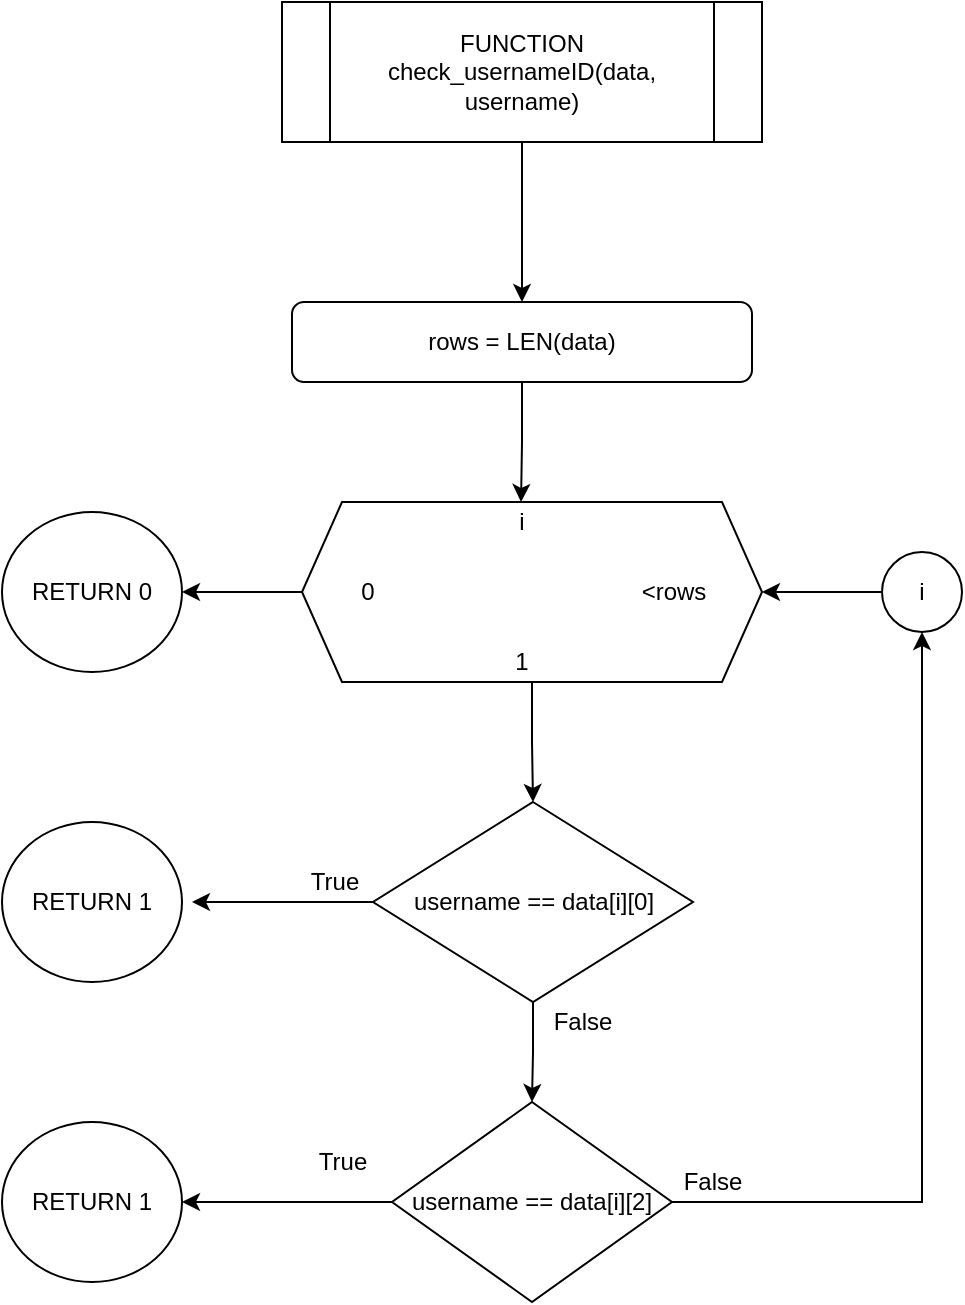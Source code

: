 <mxfile version="14.7.6" type="github">
  <diagram id="x8S0_0ToHuIzWZEDL0l0" name="Page-1">
    <mxGraphModel dx="1227" dy="745" grid="1" gridSize="10" guides="1" tooltips="1" connect="1" arrows="1" fold="1" page="1" pageScale="1" pageWidth="3300" pageHeight="4681" math="0" shadow="0">
      <root>
        <mxCell id="0" />
        <mxCell id="1" parent="0" />
        <mxCell id="15zjXQKSgeEi5LZ_I-6a-1" style="edgeStyle=orthogonalEdgeStyle;rounded=0;orthogonalLoop=1;jettySize=auto;html=1;entryX=0.5;entryY=0;entryDx=0;entryDy=0;" edge="1" parent="1" source="15zjXQKSgeEi5LZ_I-6a-2" target="15zjXQKSgeEi5LZ_I-6a-5">
          <mxGeometry relative="1" as="geometry" />
        </mxCell>
        <mxCell id="15zjXQKSgeEi5LZ_I-6a-2" value="rows = LEN(data)" style="rounded=1;whiteSpace=wrap;html=1;" vertex="1" parent="1">
          <mxGeometry x="335" y="460" width="230" height="40" as="geometry" />
        </mxCell>
        <mxCell id="15zjXQKSgeEi5LZ_I-6a-3" value="" style="group" vertex="1" connectable="0" parent="1">
          <mxGeometry x="340" y="560" width="230" height="90" as="geometry" />
        </mxCell>
        <mxCell id="15zjXQKSgeEi5LZ_I-6a-4" value="" style="shape=hexagon;perimeter=hexagonPerimeter2;whiteSpace=wrap;html=1;fixedSize=1;" vertex="1" parent="15zjXQKSgeEi5LZ_I-6a-3">
          <mxGeometry width="230.0" height="90" as="geometry" />
        </mxCell>
        <mxCell id="15zjXQKSgeEi5LZ_I-6a-5" value="i" style="text;html=1;strokeColor=none;fillColor=none;align=center;verticalAlign=middle;whiteSpace=wrap;rounded=0;" vertex="1" parent="15zjXQKSgeEi5LZ_I-6a-3">
          <mxGeometry x="87.619" width="43.81" height="20" as="geometry" />
        </mxCell>
        <mxCell id="15zjXQKSgeEi5LZ_I-6a-6" value="0" style="text;html=1;strokeColor=none;fillColor=none;align=center;verticalAlign=middle;whiteSpace=wrap;rounded=0;" vertex="1" parent="15zjXQKSgeEi5LZ_I-6a-3">
          <mxGeometry x="10.952" y="35" width="43.81" height="20" as="geometry" />
        </mxCell>
        <mxCell id="15zjXQKSgeEi5LZ_I-6a-7" value="1" style="text;html=1;strokeColor=none;fillColor=none;align=center;verticalAlign=middle;whiteSpace=wrap;rounded=0;" vertex="1" parent="15zjXQKSgeEi5LZ_I-6a-3">
          <mxGeometry x="87.619" y="70" width="43.81" height="20" as="geometry" />
        </mxCell>
        <mxCell id="15zjXQKSgeEi5LZ_I-6a-8" value="&amp;lt;rows" style="text;html=1;strokeColor=none;fillColor=none;align=center;verticalAlign=middle;whiteSpace=wrap;rounded=0;" vertex="1" parent="15zjXQKSgeEi5LZ_I-6a-3">
          <mxGeometry x="164.286" y="35" width="43.81" height="20" as="geometry" />
        </mxCell>
        <mxCell id="15zjXQKSgeEi5LZ_I-6a-9" value="" style="edgeStyle=orthogonalEdgeStyle;rounded=0;orthogonalLoop=1;jettySize=auto;html=1;" edge="1" parent="1" source="15zjXQKSgeEi5LZ_I-6a-11" target="15zjXQKSgeEi5LZ_I-6a-13">
          <mxGeometry relative="1" as="geometry" />
        </mxCell>
        <mxCell id="15zjXQKSgeEi5LZ_I-6a-10" style="edgeStyle=orthogonalEdgeStyle;rounded=0;orthogonalLoop=1;jettySize=auto;html=1;" edge="1" parent="1" source="15zjXQKSgeEi5LZ_I-6a-11">
          <mxGeometry relative="1" as="geometry">
            <mxPoint x="285" y="760" as="targetPoint" />
          </mxGeometry>
        </mxCell>
        <mxCell id="15zjXQKSgeEi5LZ_I-6a-11" value="username == data[i][0]" style="rhombus;whiteSpace=wrap;html=1;" vertex="1" parent="1">
          <mxGeometry x="375.5" y="710" width="160" height="100" as="geometry" />
        </mxCell>
        <mxCell id="15zjXQKSgeEi5LZ_I-6a-12" value="" style="edgeStyle=orthogonalEdgeStyle;rounded=0;orthogonalLoop=1;jettySize=auto;html=1;" edge="1" parent="1" source="15zjXQKSgeEi5LZ_I-6a-4" target="15zjXQKSgeEi5LZ_I-6a-11">
          <mxGeometry relative="1" as="geometry" />
        </mxCell>
        <mxCell id="15zjXQKSgeEi5LZ_I-6a-22" style="edgeStyle=orthogonalEdgeStyle;rounded=0;orthogonalLoop=1;jettySize=auto;html=1;entryX=1;entryY=0.5;entryDx=0;entryDy=0;" edge="1" parent="1" source="15zjXQKSgeEi5LZ_I-6a-13" target="15zjXQKSgeEi5LZ_I-6a-21">
          <mxGeometry relative="1" as="geometry" />
        </mxCell>
        <mxCell id="15zjXQKSgeEi5LZ_I-6a-24" style="edgeStyle=orthogonalEdgeStyle;rounded=0;orthogonalLoop=1;jettySize=auto;html=1;entryX=0.5;entryY=1;entryDx=0;entryDy=0;" edge="1" parent="1" source="15zjXQKSgeEi5LZ_I-6a-13" target="15zjXQKSgeEi5LZ_I-6a-23">
          <mxGeometry relative="1" as="geometry" />
        </mxCell>
        <mxCell id="15zjXQKSgeEi5LZ_I-6a-13" value="username == data[i][2]" style="rhombus;whiteSpace=wrap;html=1;" vertex="1" parent="1">
          <mxGeometry x="385" y="860" width="140" height="100" as="geometry" />
        </mxCell>
        <mxCell id="15zjXQKSgeEi5LZ_I-6a-14" value="True" style="text;html=1;align=center;verticalAlign=middle;resizable=0;points=[];autosize=1;strokeColor=none;" vertex="1" parent="1">
          <mxGeometry x="335.5" y="740" width="40" height="20" as="geometry" />
        </mxCell>
        <mxCell id="15zjXQKSgeEi5LZ_I-6a-15" value="True" style="text;html=1;align=center;verticalAlign=middle;resizable=0;points=[];autosize=1;strokeColor=none;" vertex="1" parent="1">
          <mxGeometry x="340" y="880" width="40" height="20" as="geometry" />
        </mxCell>
        <mxCell id="15zjXQKSgeEi5LZ_I-6a-16" value="False" style="text;html=1;align=center;verticalAlign=middle;resizable=0;points=[];autosize=1;strokeColor=none;" vertex="1" parent="1">
          <mxGeometry x="460" y="810" width="40" height="20" as="geometry" />
        </mxCell>
        <mxCell id="15zjXQKSgeEi5LZ_I-6a-19" value="" style="edgeStyle=orthogonalEdgeStyle;rounded=0;orthogonalLoop=1;jettySize=auto;html=1;" edge="1" parent="1" source="15zjXQKSgeEi5LZ_I-6a-18" target="15zjXQKSgeEi5LZ_I-6a-2">
          <mxGeometry relative="1" as="geometry" />
        </mxCell>
        <mxCell id="15zjXQKSgeEi5LZ_I-6a-18" value="FUNCTION check_usernameID(data, username)" style="shape=process;whiteSpace=wrap;html=1;backgroundOutline=1;" vertex="1" parent="1">
          <mxGeometry x="330" y="310" width="240" height="70" as="geometry" />
        </mxCell>
        <mxCell id="15zjXQKSgeEi5LZ_I-6a-20" value="RETURN 1" style="ellipse;whiteSpace=wrap;html=1;" vertex="1" parent="1">
          <mxGeometry x="190" y="720" width="90" height="80" as="geometry" />
        </mxCell>
        <mxCell id="15zjXQKSgeEi5LZ_I-6a-21" value="RETURN 1" style="ellipse;whiteSpace=wrap;html=1;" vertex="1" parent="1">
          <mxGeometry x="190" y="870" width="90" height="80" as="geometry" />
        </mxCell>
        <mxCell id="15zjXQKSgeEi5LZ_I-6a-26" style="edgeStyle=orthogonalEdgeStyle;rounded=0;orthogonalLoop=1;jettySize=auto;html=1;entryX=1;entryY=0.5;entryDx=0;entryDy=0;" edge="1" parent="1" source="15zjXQKSgeEi5LZ_I-6a-23" target="15zjXQKSgeEi5LZ_I-6a-4">
          <mxGeometry relative="1" as="geometry">
            <Array as="points">
              <mxPoint x="620" y="605" />
              <mxPoint x="620" y="605" />
            </Array>
          </mxGeometry>
        </mxCell>
        <mxCell id="15zjXQKSgeEi5LZ_I-6a-23" value="i" style="ellipse;whiteSpace=wrap;html=1;aspect=fixed;" vertex="1" parent="1">
          <mxGeometry x="630" y="585" width="40" height="40" as="geometry" />
        </mxCell>
        <mxCell id="15zjXQKSgeEi5LZ_I-6a-25" value="False" style="text;html=1;align=center;verticalAlign=middle;resizable=0;points=[];autosize=1;strokeColor=none;" vertex="1" parent="1">
          <mxGeometry x="525" y="890" width="40" height="20" as="geometry" />
        </mxCell>
        <mxCell id="15zjXQKSgeEi5LZ_I-6a-27" value="RETURN 0" style="ellipse;whiteSpace=wrap;html=1;" vertex="1" parent="1">
          <mxGeometry x="190" y="565" width="90" height="80" as="geometry" />
        </mxCell>
        <mxCell id="15zjXQKSgeEi5LZ_I-6a-28" style="edgeStyle=orthogonalEdgeStyle;rounded=0;orthogonalLoop=1;jettySize=auto;html=1;entryX=1;entryY=0.5;entryDx=0;entryDy=0;" edge="1" parent="1" source="15zjXQKSgeEi5LZ_I-6a-4" target="15zjXQKSgeEi5LZ_I-6a-27">
          <mxGeometry relative="1" as="geometry" />
        </mxCell>
      </root>
    </mxGraphModel>
  </diagram>
</mxfile>
